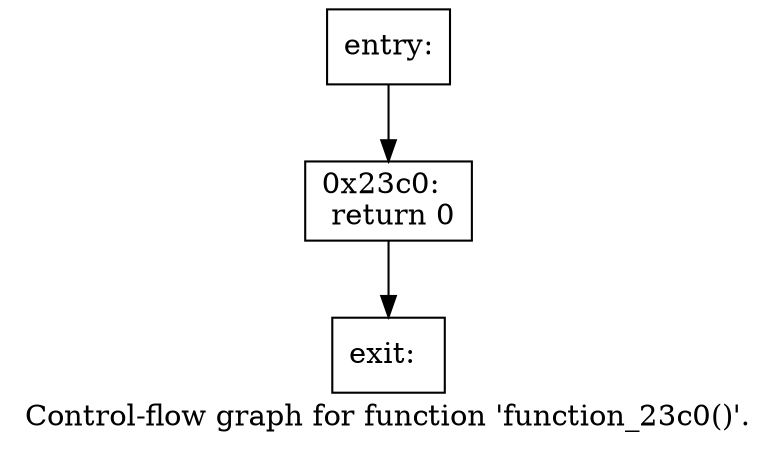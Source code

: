 digraph "Control-flow graph for function 'function_23c0()'." {
  label="Control-flow graph for function 'function_23c0()'.";
  node [shape=record];

  Node07C7FA00 [label="{entry:\l}"];
  Node07C7FA00 -> Node07C80198;
  Node07C80198 [label="{0x23c0:\l  return 0\l}"];
  Node07C80198 -> Node07C7F970;
  Node07C7F970 [label="{exit:\l}"];

}
